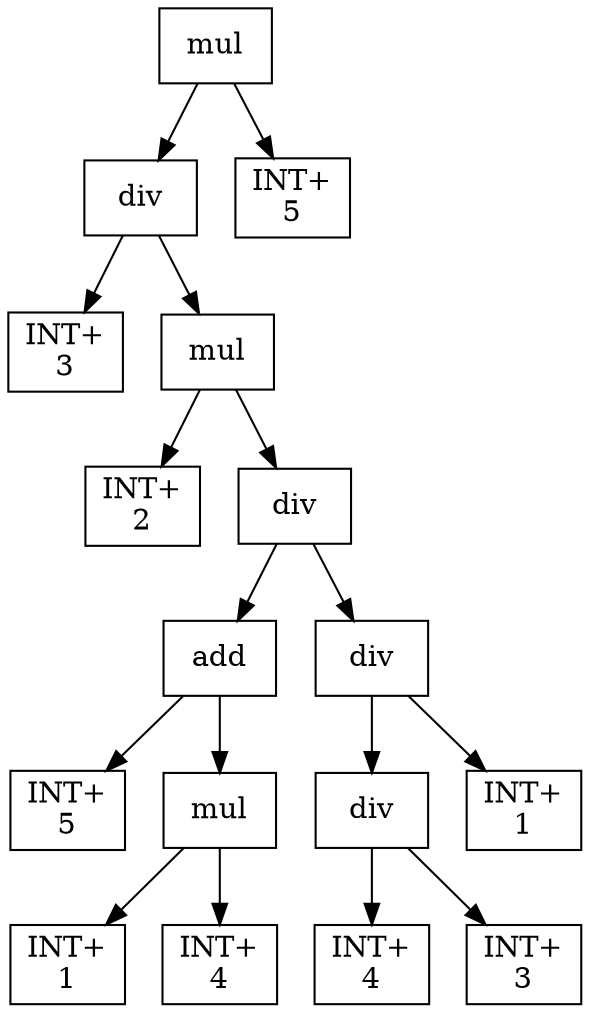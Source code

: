 digraph expr {
  node [shape=box];
  n1 [label="mul"];
  n2 [label="div"];
  n3 [label="INT+\n3"];
  n4 [label="mul"];
  n5 [label="INT+\n2"];
  n6 [label="div"];
  n7 [label="add"];
  n8 [label="INT+\n5"];
  n9 [label="mul"];
  n10 [label="INT+\n1"];
  n11 [label="INT+\n4"];
  n9 -> n10;
  n9 -> n11;
  n7 -> n8;
  n7 -> n9;
  n12 [label="div"];
  n13 [label="div"];
  n14 [label="INT+\n4"];
  n15 [label="INT+\n3"];
  n13 -> n14;
  n13 -> n15;
  n16 [label="INT+\n1"];
  n12 -> n13;
  n12 -> n16;
  n6 -> n7;
  n6 -> n12;
  n4 -> n5;
  n4 -> n6;
  n2 -> n3;
  n2 -> n4;
  n17 [label="INT+\n5"];
  n1 -> n2;
  n1 -> n17;
}